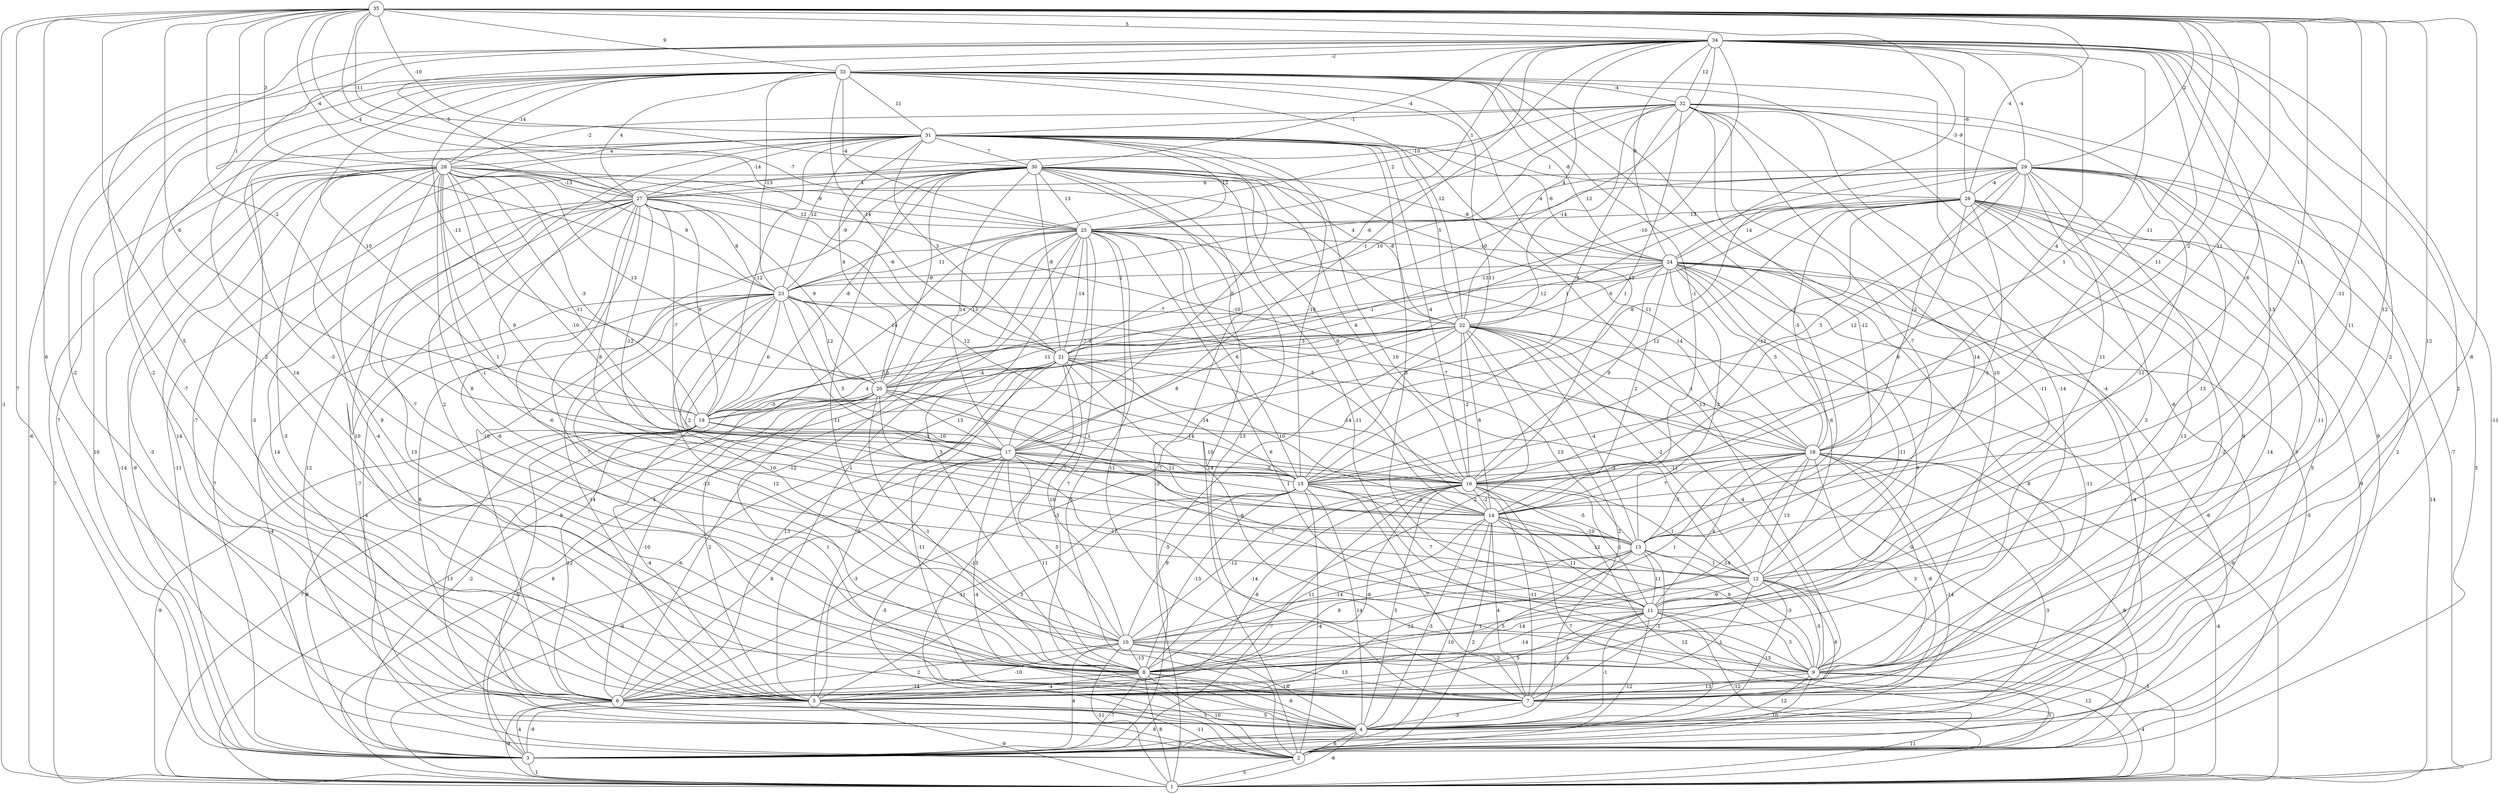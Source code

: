 graph { 
	 fontname="Helvetica,Arial,sans-serif" 
	 node [shape = circle]; 
	 35 -- 1 [label = "-1"];
	 35 -- 3 [label = "7"];
	 35 -- 6 [label = "6"];
	 35 -- 7 [label = "-8"];
	 35 -- 8 [label = "5"];
	 35 -- 9 [label = "12"];
	 35 -- 11 [label = "12"];
	 35 -- 12 [label = "-11"];
	 35 -- 14 [label = "11"];
	 35 -- 15 [label = "2"];
	 35 -- 16 [label = "11"];
	 35 -- 17 [label = "6"];
	 35 -- 18 [label = "-11"];
	 35 -- 19 [label = "-2"];
	 35 -- 22 [label = "-7"];
	 35 -- 23 [label = "1"];
	 35 -- 24 [label = "-3"];
	 35 -- 25 [label = "4"];
	 35 -- 26 [label = "-4"];
	 35 -- 27 [label = "-4"];
	 35 -- 28 [label = "3"];
	 35 -- 29 [label = "2"];
	 35 -- 30 [label = "-11"];
	 35 -- 31 [label = "-10"];
	 35 -- 33 [label = "9"];
	 35 -- 34 [label = "5"];
	 34 -- 1 [label = "-11"];
	 34 -- 4 [label = "2"];
	 34 -- 5 [label = "-2"];
	 34 -- 6 [label = "-2"];
	 34 -- 8 [label = "2"];
	 34 -- 9 [label = "2"];
	 34 -- 11 [label = "11"];
	 34 -- 12 [label = "13"];
	 34 -- 14 [label = "-6"];
	 34 -- 15 [label = "1"];
	 34 -- 16 [label = "11"];
	 34 -- 17 [label = "-1"];
	 34 -- 18 [label = "-4"];
	 34 -- 19 [label = "-10"];
	 34 -- 21 [label = "12"];
	 34 -- 22 [label = "4"];
	 34 -- 23 [label = "2"];
	 34 -- 24 [label = "8"];
	 34 -- 25 [label = "1"];
	 34 -- 26 [label = "-6"];
	 34 -- 27 [label = "5"];
	 34 -- 29 [label = "-4"];
	 34 -- 30 [label = "-4"];
	 34 -- 32 [label = "12"];
	 34 -- 33 [label = "-2"];
	 33 -- 1 [label = "-6"];
	 33 -- 3 [label = "7"];
	 33 -- 4 [label = "-6"];
	 33 -- 5 [label = "-7"];
	 33 -- 7 [label = "-4"];
	 33 -- 8 [label = "14"];
	 33 -- 9 [label = "10"];
	 33 -- 10 [label = "-3"];
	 33 -- 13 [label = "1"];
	 33 -- 14 [label = "-1"];
	 33 -- 15 [label = "11"];
	 33 -- 16 [label = "13"];
	 33 -- 19 [label = "10"];
	 33 -- 20 [label = "-13"];
	 33 -- 21 [label = "-14"];
	 33 -- 22 [label = "12"];
	 33 -- 23 [label = "-13"];
	 33 -- 24 [label = "-8"];
	 33 -- 25 [label = "-4"];
	 33 -- 27 [label = "4"];
	 33 -- 28 [label = "-14"];
	 33 -- 31 [label = "11"];
	 33 -- 32 [label = "-4"];
	 32 -- 1 [label = "-7"];
	 32 -- 2 [label = "9"];
	 32 -- 8 [label = "-11"];
	 32 -- 9 [label = "-14"];
	 32 -- 11 [label = "14"];
	 32 -- 12 [label = "-7"];
	 32 -- 13 [label = "-12"];
	 32 -- 15 [label = "1"];
	 32 -- 17 [label = "3"];
	 32 -- 20 [label = "10"];
	 32 -- 21 [label = "-6"];
	 32 -- 22 [label = "-14"];
	 32 -- 27 [label = "-10"];
	 32 -- 28 [label = "-2"];
	 32 -- 29 [label = "-9"];
	 32 -- 31 [label = "-1"];
	 31 -- 3 [label = "10"];
	 31 -- 5 [label = "-3"];
	 31 -- 6 [label = "-7"];
	 31 -- 8 [label = "2"];
	 31 -- 9 [label = "13"];
	 31 -- 11 [label = "3"];
	 31 -- 12 [label = "10"];
	 31 -- 15 [label = "-10"];
	 31 -- 16 [label = "-4"];
	 31 -- 17 [label = "-5"];
	 31 -- 19 [label = "-12"];
	 31 -- 20 [label = "4"];
	 31 -- 21 [label = "3"];
	 31 -- 22 [label = "5"];
	 31 -- 23 [label = "12"];
	 31 -- 24 [label = "-6"];
	 31 -- 25 [label = "12"];
	 31 -- 26 [label = "1"];
	 31 -- 27 [label = "-14"];
	 31 -- 28 [label = "4"];
	 31 -- 30 [label = "7"];
	 30 -- 1 [label = "-3"];
	 30 -- 2 [label = "14"];
	 30 -- 3 [label = "-11"];
	 30 -- 5 [label = "10"];
	 30 -- 6 [label = "-10"];
	 30 -- 7 [label = "13"];
	 30 -- 8 [label = "-11"];
	 30 -- 9 [label = "-11"];
	 30 -- 14 [label = "9"];
	 30 -- 16 [label = "6"];
	 30 -- 17 [label = "14"];
	 30 -- 18 [label = "11"];
	 30 -- 19 [label = "-8"];
	 30 -- 20 [label = "-9"];
	 30 -- 21 [label = "-8"];
	 30 -- 22 [label = "-8"];
	 30 -- 23 [label = "-9"];
	 30 -- 24 [label = "-8"];
	 30 -- 25 [label = "13"];
	 30 -- 27 [label = "4"];
	 29 -- 2 [label = "3"];
	 29 -- 4 [label = "2"];
	 29 -- 5 [label = "9"];
	 29 -- 8 [label = "3"];
	 29 -- 9 [label = "-11"];
	 29 -- 11 [label = "13"];
	 29 -- 12 [label = "-11"];
	 29 -- 13 [label = "11"];
	 29 -- 15 [label = "3"];
	 29 -- 16 [label = "12"];
	 29 -- 17 [label = "8"];
	 29 -- 18 [label = "-2"];
	 29 -- 19 [label = "1"];
	 29 -- 23 [label = "4"];
	 29 -- 25 [label = "-4"];
	 29 -- 26 [label = "-4"];
	 29 -- 27 [label = "6"];
	 28 -- 1 [label = "7"];
	 28 -- 2 [label = "-9"];
	 28 -- 3 [label = "-14"];
	 28 -- 4 [label = "-3"];
	 28 -- 5 [label = "-3"];
	 28 -- 6 [label = "14"];
	 28 -- 7 [label = "-4"];
	 28 -- 8 [label = "9"];
	 28 -- 10 [label = "-7"];
	 28 -- 11 [label = "8"];
	 28 -- 12 [label = "-1"];
	 28 -- 13 [label = "1"];
	 28 -- 15 [label = "9"];
	 28 -- 16 [label = "-10"];
	 28 -- 17 [label = "-11"];
	 28 -- 18 [label = "-10"];
	 28 -- 19 [label = "-3"];
	 28 -- 20 [label = "13"];
	 28 -- 21 [label = "-6"];
	 28 -- 23 [label = "9"];
	 28 -- 25 [label = "-9"];
	 28 -- 27 [label = "-13"];
	 27 -- 2 [label = "-7"];
	 27 -- 3 [label = "7"];
	 27 -- 4 [label = "12"];
	 27 -- 5 [label = "13"];
	 27 -- 6 [label = "14"];
	 27 -- 7 [label = "7"];
	 27 -- 8 [label = "-6"];
	 27 -- 10 [label = "-6"];
	 27 -- 14 [label = "8"];
	 27 -- 15 [label = "-12"];
	 27 -- 16 [label = "12"];
	 27 -- 17 [label = "-7"];
	 27 -- 19 [label = "9"];
	 27 -- 20 [label = "9"];
	 27 -- 23 [label = "8"];
	 27 -- 25 [label = "12"];
	 26 -- 1 [label = "14"];
	 26 -- 3 [label = "9"];
	 26 -- 4 [label = "5"];
	 26 -- 5 [label = "-2"];
	 26 -- 6 [label = "-14"];
	 26 -- 7 [label = "5"];
	 26 -- 9 [label = "13"];
	 26 -- 13 [label = "-5"];
	 26 -- 14 [label = "8"];
	 26 -- 15 [label = "12"];
	 26 -- 16 [label = "-12"];
	 26 -- 18 [label = "-5"];
	 26 -- 20 [label = "12"];
	 26 -- 21 [label = "-13"];
	 26 -- 24 [label = "14"];
	 26 -- 25 [label = "-13"];
	 25 -- 1 [label = "9"];
	 25 -- 2 [label = "5"];
	 25 -- 3 [label = "4"];
	 25 -- 4 [label = "7"];
	 25 -- 5 [label = "1"];
	 25 -- 6 [label = "-12"];
	 25 -- 7 [label = "11"];
	 25 -- 8 [label = "3"];
	 25 -- 9 [label = "6"];
	 25 -- 14 [label = "-5"];
	 25 -- 15 [label = "6"];
	 25 -- 17 [label = "-7"];
	 25 -- 18 [label = "14"];
	 25 -- 20 [label = "13"];
	 25 -- 21 [label = "-14"];
	 25 -- 23 [label = "11"];
	 25 -- 24 [label = "-10"];
	 24 -- 2 [label = "-5"];
	 24 -- 3 [label = "-6"];
	 24 -- 4 [label = "-4"];
	 24 -- 5 [label = "8"];
	 24 -- 7 [label = "-11"];
	 24 -- 8 [label = "9"];
	 24 -- 10 [label = "-11"];
	 24 -- 12 [label = "6"];
	 24 -- 13 [label = "-2"];
	 24 -- 14 [label = "2"];
	 24 -- 16 [label = "9"];
	 24 -- 18 [label = "5"];
	 24 -- 19 [label = "3"];
	 24 -- 21 [label = "-1"];
	 24 -- 22 [label = "6"];
	 24 -- 23 [label = "-2"];
	 23 -- 3 [label = "-4"];
	 23 -- 4 [label = "-4"];
	 23 -- 5 [label = "-14"];
	 23 -- 6 [label = "6"];
	 23 -- 8 [label = "-13"];
	 23 -- 9 [label = "12"];
	 23 -- 10 [label = "10"];
	 23 -- 12 [label = "-1"];
	 23 -- 13 [label = "2"];
	 23 -- 15 [label = "5"];
	 23 -- 18 [label = "7"];
	 23 -- 19 [label = "6"];
	 23 -- 20 [label = "12"];
	 23 -- 21 [label = "14"];
	 23 -- 22 [label = "-7"];
	 22 -- 1 [label = "-9"];
	 22 -- 2 [label = "-9"];
	 22 -- 3 [label = "-5"];
	 22 -- 4 [label = "2"];
	 22 -- 6 [label = "-3"];
	 22 -- 8 [label = "2"];
	 22 -- 9 [label = "-4"];
	 22 -- 12 [label = "-2"];
	 22 -- 13 [label = "-4"];
	 22 -- 14 [label = "8"];
	 22 -- 16 [label = "-2"];
	 22 -- 17 [label = "8"];
	 22 -- 18 [label = "-1"];
	 22 -- 19 [label = "-10"];
	 22 -- 20 [label = "11"];
	 22 -- 21 [label = "3"];
	 21 -- 1 [label = "8"];
	 21 -- 2 [label = "-13"];
	 21 -- 3 [label = "-6"];
	 21 -- 4 [label = "-11"];
	 21 -- 5 [label = "-5"];
	 21 -- 6 [label = "13"];
	 21 -- 9 [label = "-6"];
	 21 -- 10 [label = "10"];
	 21 -- 13 [label = "13"];
	 21 -- 14 [label = "10"];
	 21 -- 15 [label = "-14"];
	 21 -- 16 [label = "-14"];
	 21 -- 19 [label = "4"];
	 21 -- 20 [label = "-4"];
	 20 -- 1 [label = "7"];
	 20 -- 3 [label = "-2"];
	 20 -- 5 [label = "2"];
	 20 -- 6 [label = "-10"];
	 20 -- 7 [label = "1"];
	 20 -- 8 [label = "-1"];
	 20 -- 9 [label = "-11"];
	 20 -- 13 [label = "11"];
	 20 -- 15 [label = "1"];
	 20 -- 16 [label = "-14"];
	 20 -- 17 [label = "13"];
	 20 -- 19 [label = "-5"];
	 19 -- 1 [label = "-9"];
	 19 -- 2 [label = "-5"];
	 19 -- 3 [label = "8"];
	 19 -- 4 [label = "13"];
	 19 -- 5 [label = "-4"];
	 19 -- 6 [label = "12"];
	 19 -- 14 [label = "-7"];
	 19 -- 16 [label = "10"];
	 19 -- 17 [label = "-10"];
	 18 -- 1 [label = "-4"];
	 18 -- 2 [label = "8"];
	 18 -- 3 [label = "-3"];
	 18 -- 4 [label = "-14"];
	 18 -- 5 [label = "3"];
	 18 -- 7 [label = "-8"];
	 18 -- 8 [label = "-14"];
	 18 -- 10 [label = "1"];
	 18 -- 11 [label = "4"];
	 18 -- 12 [label = "13"];
	 18 -- 13 [label = "-3"];
	 18 -- 14 [label = "7"];
	 18 -- 15 [label = "-3"];
	 18 -- 16 [label = "-11"];
	 17 -- 1 [label = "-6"];
	 17 -- 2 [label = "-5"];
	 17 -- 4 [label = "-4"];
	 17 -- 5 [label = "-3"];
	 17 -- 6 [label = "8"];
	 17 -- 8 [label = "11"];
	 17 -- 10 [label = "5"];
	 17 -- 11 [label = "7"];
	 17 -- 14 [label = "1"];
	 17 -- 15 [label = "-7"];
	 17 -- 16 [label = "-5"];
	 16 -- 1 [label = "12"];
	 16 -- 2 [label = "7"];
	 16 -- 3 [label = "-7"];
	 16 -- 4 [label = "5"];
	 16 -- 5 [label = "-8"];
	 16 -- 6 [label = "-8"];
	 16 -- 7 [label = "-11"];
	 16 -- 8 [label = "-14"];
	 16 -- 10 [label = "-12"];
	 16 -- 11 [label = "-1"];
	 16 -- 12 [label = "1"];
	 16 -- 14 [label = "-2"];
	 15 -- 2 [label = "-4"];
	 15 -- 4 [label = "14"];
	 15 -- 5 [label = "3"];
	 15 -- 6 [label = "-11"];
	 15 -- 7 [label = "-7"];
	 15 -- 8 [label = "-13"];
	 15 -- 10 [label = "9"];
	 15 -- 11 [label = "7"];
	 15 -- 13 [label = "-5"];
	 15 -- 14 [label = "-8"];
	 14 -- 2 [label = "2"];
	 14 -- 3 [label = "10"];
	 14 -- 4 [label = "-3"];
	 14 -- 7 [label = "4"];
	 14 -- 8 [label = "11"];
	 14 -- 9 [label = "9"];
	 14 -- 11 [label = "11"];
	 14 -- 12 [label = "12"];
	 14 -- 13 [label = "-10"];
	 13 -- 5 [label = "-12"];
	 13 -- 6 [label = "5"];
	 13 -- 7 [label = "-1"];
	 13 -- 8 [label = "8"];
	 13 -- 9 [label = "-3"];
	 13 -- 10 [label = "-14"];
	 13 -- 11 [label = "11"];
	 13 -- 12 [label = "1"];
	 12 -- 1 [label = "-3"];
	 12 -- 4 [label = "-13"];
	 12 -- 6 [label = "1"];
	 12 -- 7 [label = "6"];
	 12 -- 8 [label = "1"];
	 12 -- 9 [label = "-5"];
	 12 -- 11 [label = "-9"];
	 11 -- 1 [label = "12"];
	 11 -- 2 [label = "-12"];
	 11 -- 3 [label = "-12"];
	 11 -- 4 [label = "-1"];
	 11 -- 5 [label = "5"];
	 11 -- 7 [label = "4"];
	 11 -- 8 [label = "-14"];
	 11 -- 9 [label = "3"];
	 11 -- 10 [label = "-14"];
	 10 -- 1 [label = "-11"];
	 10 -- 3 [label = "4"];
	 10 -- 4 [label = "-7"];
	 10 -- 5 [label = "-10"];
	 10 -- 6 [label = "2"];
	 10 -- 7 [label = "13"];
	 10 -- 8 [label = "-13"];
	 10 -- 9 [label = "-2"];
	 9 -- 1 [label = "-4"];
	 9 -- 2 [label = "3"];
	 9 -- 3 [label = "10"];
	 9 -- 4 [label = "12"];
	 9 -- 7 [label = "13"];
	 8 -- 1 [label = "8"];
	 8 -- 2 [label = "10"];
	 8 -- 3 [label = "-7"];
	 8 -- 4 [label = "-6"];
	 8 -- 5 [label = "-4"];
	 8 -- 6 [label = "-14"];
	 8 -- 7 [label = "-13"];
	 7 -- 1 [label = "11"];
	 7 -- 4 [label = "-3"];
	 6 -- 1 [label = "-9"];
	 6 -- 2 [label = "8"];
	 6 -- 3 [label = "4"];
	 6 -- 4 [label = "5"];
	 5 -- 1 [label = "-9"];
	 5 -- 2 [label = "-11"];
	 5 -- 3 [label = "-9"];
	 5 -- 4 [label = "5"];
	 4 -- 1 [label = "-6"];
	 4 -- 2 [label = "6"];
	 4 -- 3 [label = "-3"];
	 3 -- 1 [label = "1"];
	 2 -- 1 [label = "5"];
	 1;
	 2;
	 3;
	 4;
	 5;
	 6;
	 7;
	 8;
	 9;
	 10;
	 11;
	 12;
	 13;
	 14;
	 15;
	 16;
	 17;
	 18;
	 19;
	 20;
	 21;
	 22;
	 23;
	 24;
	 25;
	 26;
	 27;
	 28;
	 29;
	 30;
	 31;
	 32;
	 33;
	 34;
	 35;
}
